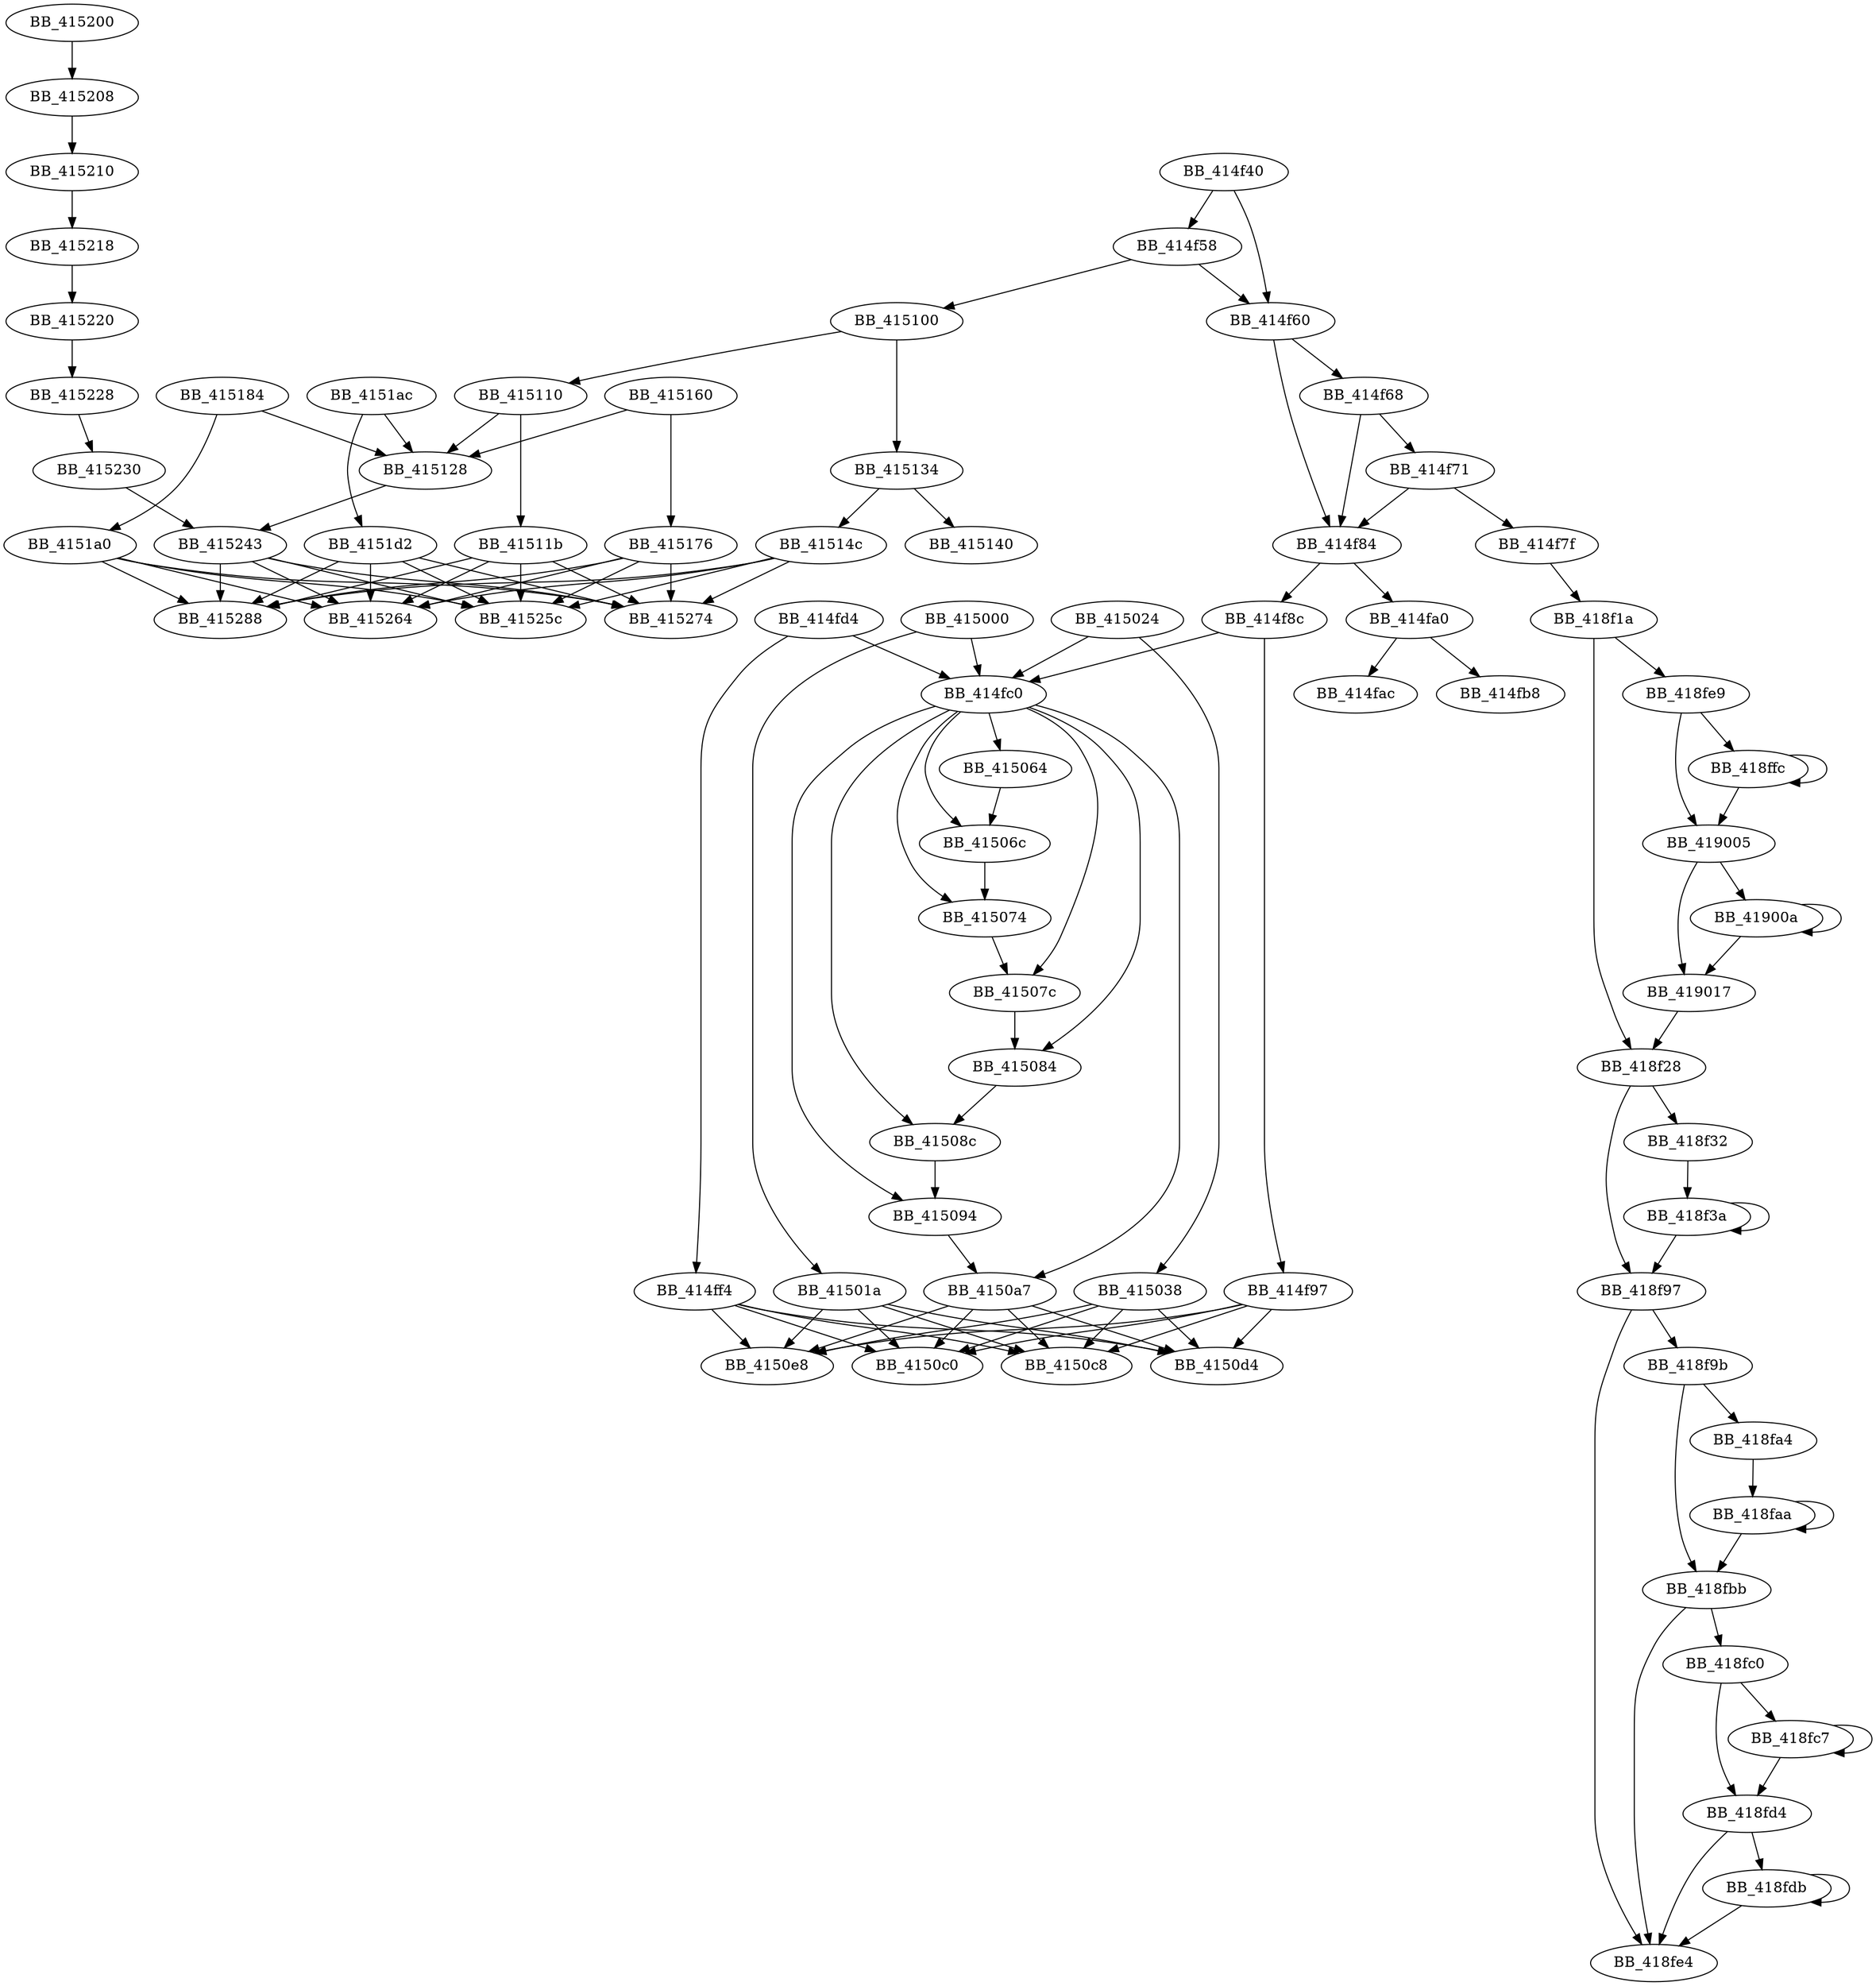 DiGraph _memcpy{
BB_414f40->BB_414f58
BB_414f40->BB_414f60
BB_414f58->BB_414f60
BB_414f58->BB_415100
BB_414f60->BB_414f68
BB_414f60->BB_414f84
BB_414f68->BB_414f71
BB_414f68->BB_414f84
BB_414f71->BB_414f7f
BB_414f71->BB_414f84
BB_414f7f->BB_418f1a
BB_414f84->BB_414f8c
BB_414f84->BB_414fa0
BB_414f8c->BB_414f97
BB_414f8c->BB_414fc0
BB_414f97->BB_4150c0
BB_414f97->BB_4150c8
BB_414f97->BB_4150d4
BB_414f97->BB_4150e8
BB_414fa0->BB_414fac
BB_414fa0->BB_414fb8
BB_414fc0->BB_415064
BB_414fc0->BB_41506c
BB_414fc0->BB_415074
BB_414fc0->BB_41507c
BB_414fc0->BB_415084
BB_414fc0->BB_41508c
BB_414fc0->BB_415094
BB_414fc0->BB_4150a7
BB_414fd4->BB_414fc0
BB_414fd4->BB_414ff4
BB_414ff4->BB_4150c0
BB_414ff4->BB_4150c8
BB_414ff4->BB_4150d4
BB_414ff4->BB_4150e8
BB_415000->BB_414fc0
BB_415000->BB_41501a
BB_41501a->BB_4150c0
BB_41501a->BB_4150c8
BB_41501a->BB_4150d4
BB_41501a->BB_4150e8
BB_415024->BB_414fc0
BB_415024->BB_415038
BB_415038->BB_4150c0
BB_415038->BB_4150c8
BB_415038->BB_4150d4
BB_415038->BB_4150e8
BB_415064->BB_41506c
BB_41506c->BB_415074
BB_415074->BB_41507c
BB_41507c->BB_415084
BB_415084->BB_41508c
BB_41508c->BB_415094
BB_415094->BB_4150a7
BB_4150a7->BB_4150c0
BB_4150a7->BB_4150c8
BB_4150a7->BB_4150d4
BB_4150a7->BB_4150e8
BB_415100->BB_415110
BB_415100->BB_415134
BB_415110->BB_41511b
BB_415110->BB_415128
BB_41511b->BB_41525c
BB_41511b->BB_415264
BB_41511b->BB_415274
BB_41511b->BB_415288
BB_415128->BB_415243
BB_415134->BB_415140
BB_415134->BB_41514c
BB_41514c->BB_41525c
BB_41514c->BB_415264
BB_41514c->BB_415274
BB_41514c->BB_415288
BB_415160->BB_415128
BB_415160->BB_415176
BB_415176->BB_41525c
BB_415176->BB_415264
BB_415176->BB_415274
BB_415176->BB_415288
BB_415184->BB_415128
BB_415184->BB_4151a0
BB_4151a0->BB_41525c
BB_4151a0->BB_415264
BB_4151a0->BB_415274
BB_4151a0->BB_415288
BB_4151ac->BB_415128
BB_4151ac->BB_4151d2
BB_4151d2->BB_41525c
BB_4151d2->BB_415264
BB_4151d2->BB_415274
BB_4151d2->BB_415288
BB_415200->BB_415208
BB_415208->BB_415210
BB_415210->BB_415218
BB_415218->BB_415220
BB_415220->BB_415228
BB_415228->BB_415230
BB_415230->BB_415243
BB_415243->BB_41525c
BB_415243->BB_415264
BB_415243->BB_415274
BB_415243->BB_415288
BB_418f1a->BB_418f28
BB_418f1a->BB_418fe9
BB_418f28->BB_418f32
BB_418f28->BB_418f97
BB_418f32->BB_418f3a
BB_418f3a->BB_418f3a
BB_418f3a->BB_418f97
BB_418f97->BB_418f9b
BB_418f97->BB_418fe4
BB_418f9b->BB_418fa4
BB_418f9b->BB_418fbb
BB_418fa4->BB_418faa
BB_418faa->BB_418faa
BB_418faa->BB_418fbb
BB_418fbb->BB_418fc0
BB_418fbb->BB_418fe4
BB_418fc0->BB_418fc7
BB_418fc0->BB_418fd4
BB_418fc7->BB_418fc7
BB_418fc7->BB_418fd4
BB_418fd4->BB_418fdb
BB_418fd4->BB_418fe4
BB_418fdb->BB_418fdb
BB_418fdb->BB_418fe4
BB_418fe9->BB_418ffc
BB_418fe9->BB_419005
BB_418ffc->BB_418ffc
BB_418ffc->BB_419005
BB_419005->BB_41900a
BB_419005->BB_419017
BB_41900a->BB_41900a
BB_41900a->BB_419017
BB_419017->BB_418f28
}
